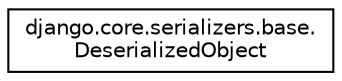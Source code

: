 digraph "Graphical Class Hierarchy"
{
 // LATEX_PDF_SIZE
  edge [fontname="Helvetica",fontsize="10",labelfontname="Helvetica",labelfontsize="10"];
  node [fontname="Helvetica",fontsize="10",shape=record];
  rankdir="LR";
  Node0 [label="django.core.serializers.base.\lDeserializedObject",height=0.2,width=0.4,color="black", fillcolor="white", style="filled",URL="$d9/d29/classdjango_1_1core_1_1serializers_1_1base_1_1_deserialized_object.html",tooltip=" "];
}
